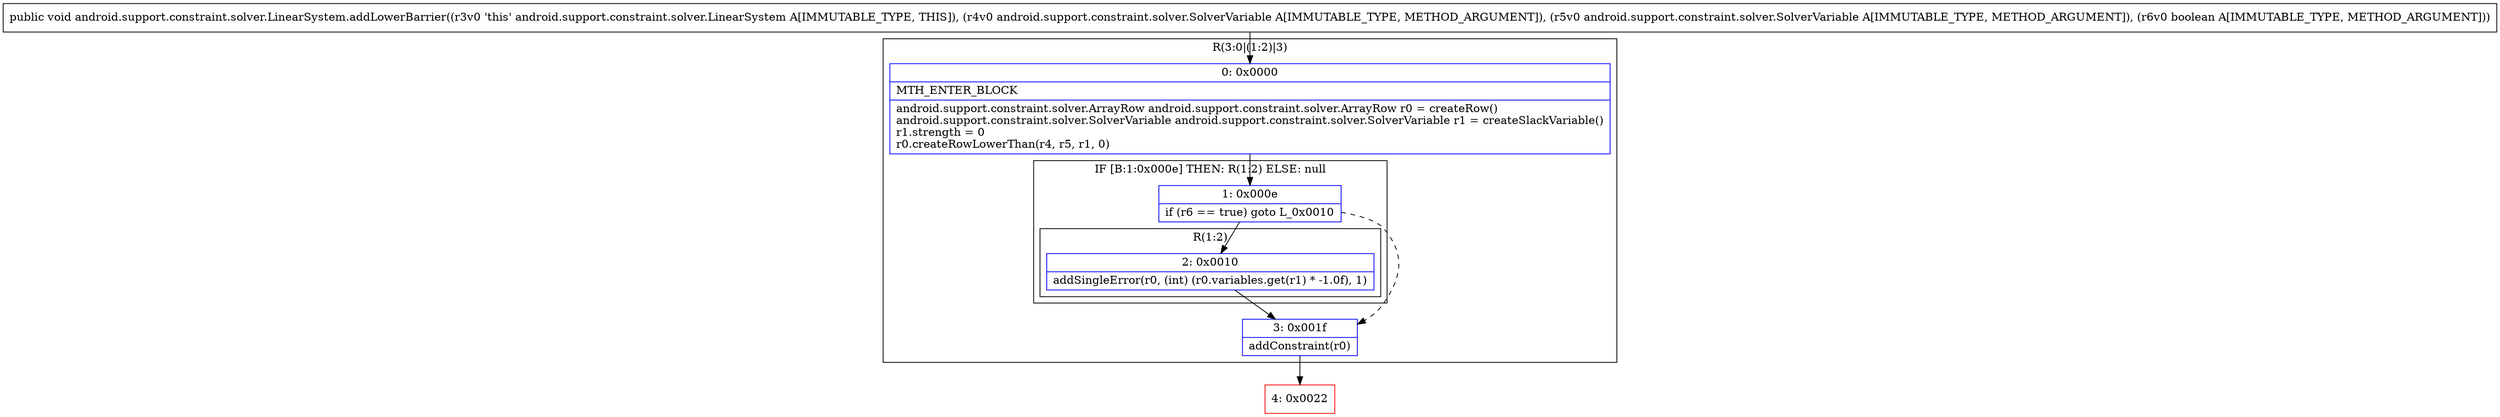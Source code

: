 digraph "CFG forandroid.support.constraint.solver.LinearSystem.addLowerBarrier(Landroid\/support\/constraint\/solver\/SolverVariable;Landroid\/support\/constraint\/solver\/SolverVariable;Z)V" {
subgraph cluster_Region_1349099523 {
label = "R(3:0|(1:2)|3)";
node [shape=record,color=blue];
Node_0 [shape=record,label="{0\:\ 0x0000|MTH_ENTER_BLOCK\l|android.support.constraint.solver.ArrayRow android.support.constraint.solver.ArrayRow r0 = createRow()\landroid.support.constraint.solver.SolverVariable android.support.constraint.solver.SolverVariable r1 = createSlackVariable()\lr1.strength = 0\lr0.createRowLowerThan(r4, r5, r1, 0)\l}"];
subgraph cluster_IfRegion_1703205473 {
label = "IF [B:1:0x000e] THEN: R(1:2) ELSE: null";
node [shape=record,color=blue];
Node_1 [shape=record,label="{1\:\ 0x000e|if (r6 == true) goto L_0x0010\l}"];
subgraph cluster_Region_411911875 {
label = "R(1:2)";
node [shape=record,color=blue];
Node_2 [shape=record,label="{2\:\ 0x0010|addSingleError(r0, (int) (r0.variables.get(r1) * \-1.0f), 1)\l}"];
}
}
Node_3 [shape=record,label="{3\:\ 0x001f|addConstraint(r0)\l}"];
}
Node_4 [shape=record,color=red,label="{4\:\ 0x0022}"];
MethodNode[shape=record,label="{public void android.support.constraint.solver.LinearSystem.addLowerBarrier((r3v0 'this' android.support.constraint.solver.LinearSystem A[IMMUTABLE_TYPE, THIS]), (r4v0 android.support.constraint.solver.SolverVariable A[IMMUTABLE_TYPE, METHOD_ARGUMENT]), (r5v0 android.support.constraint.solver.SolverVariable A[IMMUTABLE_TYPE, METHOD_ARGUMENT]), (r6v0 boolean A[IMMUTABLE_TYPE, METHOD_ARGUMENT])) }"];
MethodNode -> Node_0;
Node_0 -> Node_1;
Node_1 -> Node_2;
Node_1 -> Node_3[style=dashed];
Node_2 -> Node_3;
Node_3 -> Node_4;
}

